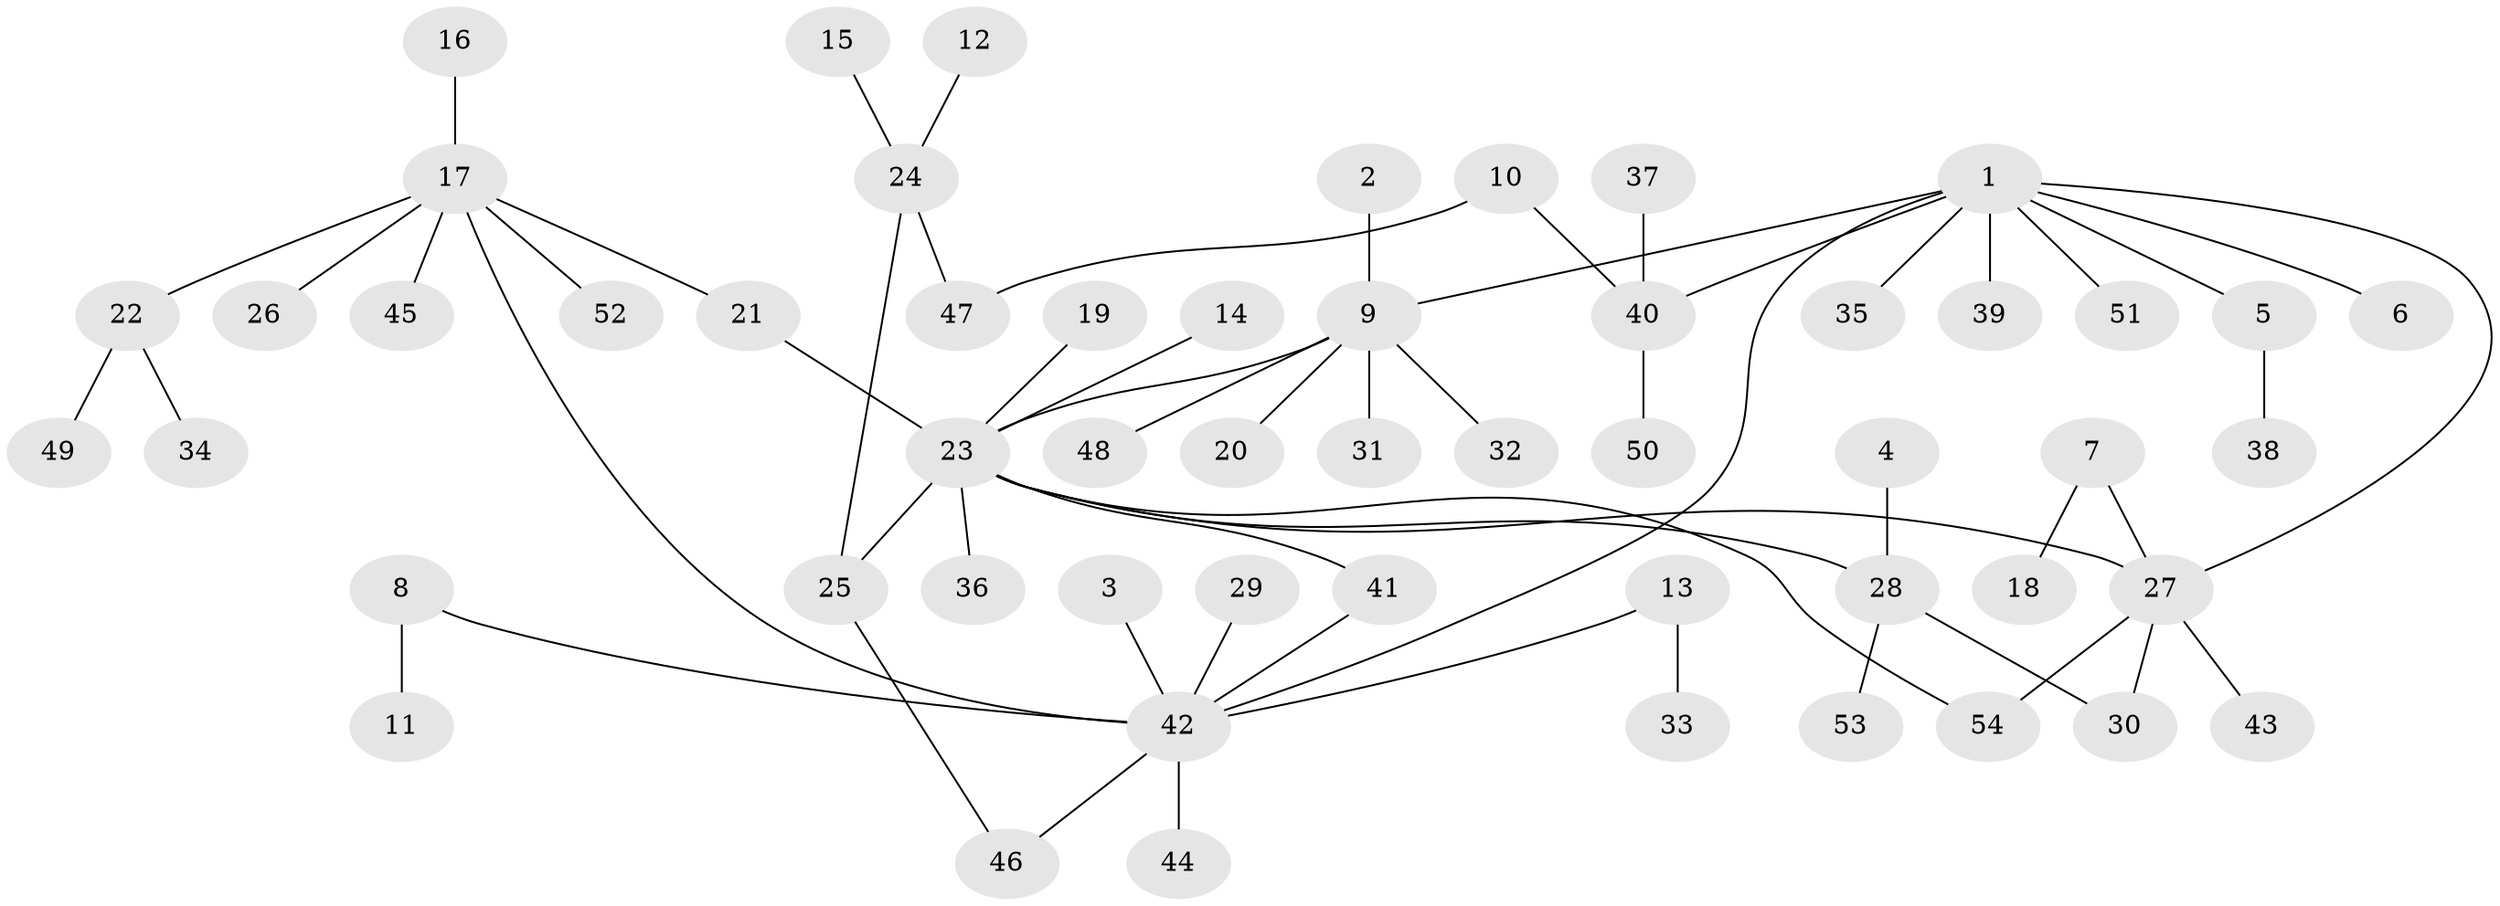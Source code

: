 // original degree distribution, {5: 0.039473684210526314, 10: 0.02631578947368421, 1: 0.6052631578947368, 9: 0.013157894736842105, 7: 0.013157894736842105, 12: 0.013157894736842105, 2: 0.18421052631578946, 4: 0.02631578947368421, 8: 0.013157894736842105, 3: 0.06578947368421052}
// Generated by graph-tools (version 1.1) at 2025/36/03/04/25 23:36:49]
// undirected, 54 vertices, 60 edges
graph export_dot {
  node [color=gray90,style=filled];
  1;
  2;
  3;
  4;
  5;
  6;
  7;
  8;
  9;
  10;
  11;
  12;
  13;
  14;
  15;
  16;
  17;
  18;
  19;
  20;
  21;
  22;
  23;
  24;
  25;
  26;
  27;
  28;
  29;
  30;
  31;
  32;
  33;
  34;
  35;
  36;
  37;
  38;
  39;
  40;
  41;
  42;
  43;
  44;
  45;
  46;
  47;
  48;
  49;
  50;
  51;
  52;
  53;
  54;
  1 -- 5 [weight=1.0];
  1 -- 6 [weight=1.0];
  1 -- 9 [weight=1.0];
  1 -- 27 [weight=1.0];
  1 -- 35 [weight=1.0];
  1 -- 39 [weight=1.0];
  1 -- 40 [weight=1.0];
  1 -- 42 [weight=1.0];
  1 -- 51 [weight=1.0];
  2 -- 9 [weight=1.0];
  3 -- 42 [weight=1.0];
  4 -- 28 [weight=1.0];
  5 -- 38 [weight=1.0];
  7 -- 18 [weight=1.0];
  7 -- 27 [weight=1.0];
  8 -- 11 [weight=1.0];
  8 -- 42 [weight=1.0];
  9 -- 20 [weight=1.0];
  9 -- 23 [weight=1.0];
  9 -- 31 [weight=1.0];
  9 -- 32 [weight=1.0];
  9 -- 48 [weight=1.0];
  10 -- 40 [weight=1.0];
  10 -- 47 [weight=1.0];
  12 -- 24 [weight=1.0];
  13 -- 33 [weight=1.0];
  13 -- 42 [weight=1.0];
  14 -- 23 [weight=1.0];
  15 -- 24 [weight=1.0];
  16 -- 17 [weight=1.0];
  17 -- 21 [weight=1.0];
  17 -- 22 [weight=1.0];
  17 -- 26 [weight=1.0];
  17 -- 42 [weight=1.0];
  17 -- 45 [weight=1.0];
  17 -- 52 [weight=1.0];
  19 -- 23 [weight=1.0];
  21 -- 23 [weight=1.0];
  22 -- 34 [weight=1.0];
  22 -- 49 [weight=1.0];
  23 -- 25 [weight=1.0];
  23 -- 27 [weight=1.0];
  23 -- 28 [weight=1.0];
  23 -- 36 [weight=1.0];
  23 -- 41 [weight=1.0];
  23 -- 54 [weight=1.0];
  24 -- 25 [weight=1.0];
  24 -- 47 [weight=1.0];
  25 -- 46 [weight=1.0];
  27 -- 30 [weight=1.0];
  27 -- 43 [weight=1.0];
  27 -- 54 [weight=1.0];
  28 -- 30 [weight=1.0];
  28 -- 53 [weight=1.0];
  29 -- 42 [weight=1.0];
  37 -- 40 [weight=1.0];
  40 -- 50 [weight=1.0];
  41 -- 42 [weight=1.0];
  42 -- 44 [weight=1.0];
  42 -- 46 [weight=1.0];
}
